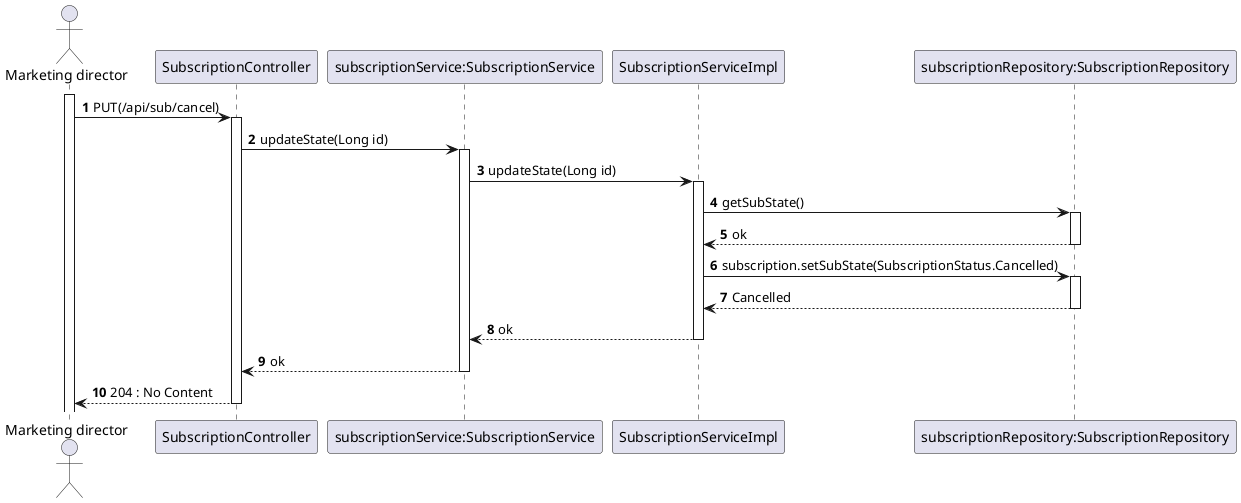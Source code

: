 @startuml
'https://plantuml.com/sequence-diagram

autoactivate on
autonumber

actor "Marketing director" as User
participant "SubscriptionController" as Ctrl
participant "subscriptionService:SubscriptionService" as Service
participant "SubscriptionServiceImpl" as Impl
participant "subscriptionRepository:SubscriptionRepository" as Repo

activate User

User -> Ctrl: PUT(/api/sub/cancel)
Ctrl -> Service: updateState(Long id)
Service -> Impl: updateState(Long id)
Impl -> Repo: getSubState()
Repo --> Impl: ok
Impl -> Repo: subscription.setSubState(SubscriptionStatus.Cancelled)
Repo --> Impl: Cancelled

Impl --> Service: ok
Service --> Ctrl: ok
Ctrl --> User: 204 : No Content

@enduml
